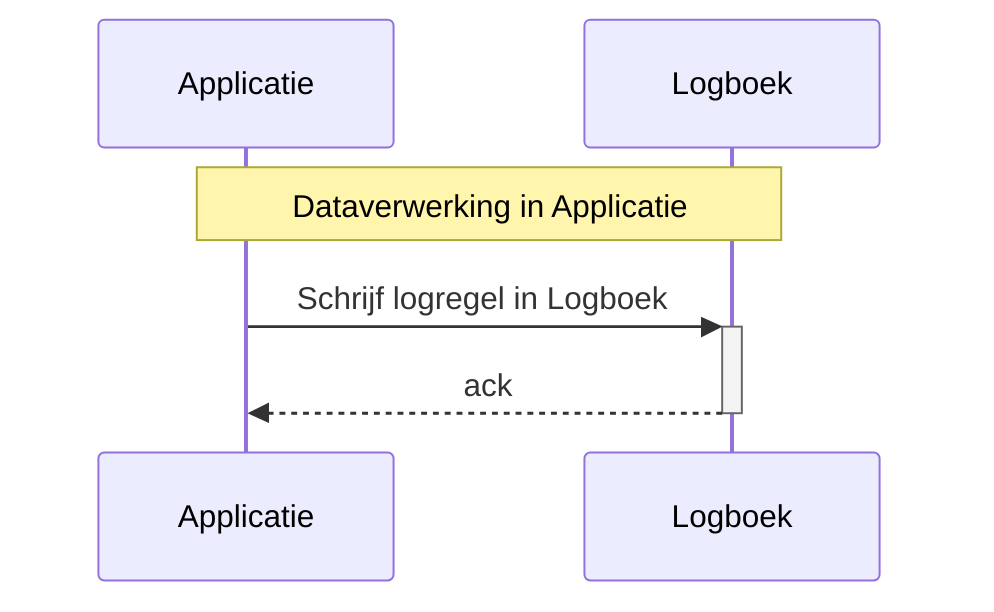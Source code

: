 sequenceDiagram
    participant A as Applicatie
    participant L as Logboek
    Note over A, L: Dataverwerking in Applicatie
    A->>+L: Schrijf logregel in Logboek
    L-->>-A: ack